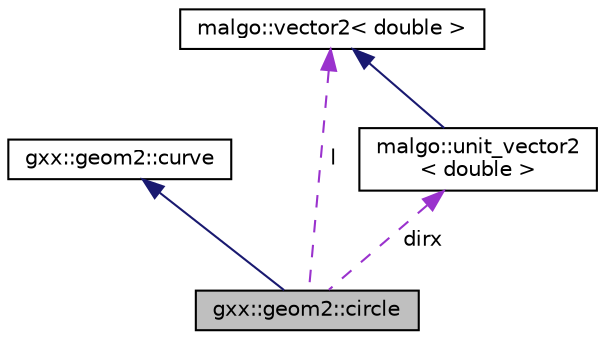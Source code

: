 digraph "gxx::geom2::circle"
{
  edge [fontname="Helvetica",fontsize="10",labelfontname="Helvetica",labelfontsize="10"];
  node [fontname="Helvetica",fontsize="10",shape=record];
  Node1 [label="gxx::geom2::circle",height=0.2,width=0.4,color="black", fillcolor="grey75", style="filled", fontcolor="black"];
  Node2 -> Node1 [dir="back",color="midnightblue",fontsize="10",style="solid"];
  Node2 [label="gxx::geom2::curve",height=0.2,width=0.4,color="black", fillcolor="white", style="filled",URL="$classgxx_1_1geom2_1_1curve.html"];
  Node3 -> Node1 [dir="back",color="darkorchid3",fontsize="10",style="dashed",label=" dirx" ];
  Node3 [label="malgo::unit_vector2\l\< double \>",height=0.2,width=0.4,color="black", fillcolor="white", style="filled",URL="$classmalgo_1_1unit__vector2.html"];
  Node4 -> Node3 [dir="back",color="midnightblue",fontsize="10",style="solid"];
  Node4 [label="malgo::vector2\< double \>",height=0.2,width=0.4,color="black", fillcolor="white", style="filled",URL="$classmalgo_1_1vector2.html"];
  Node4 -> Node1 [dir="back",color="darkorchid3",fontsize="10",style="dashed",label=" l" ];
}
